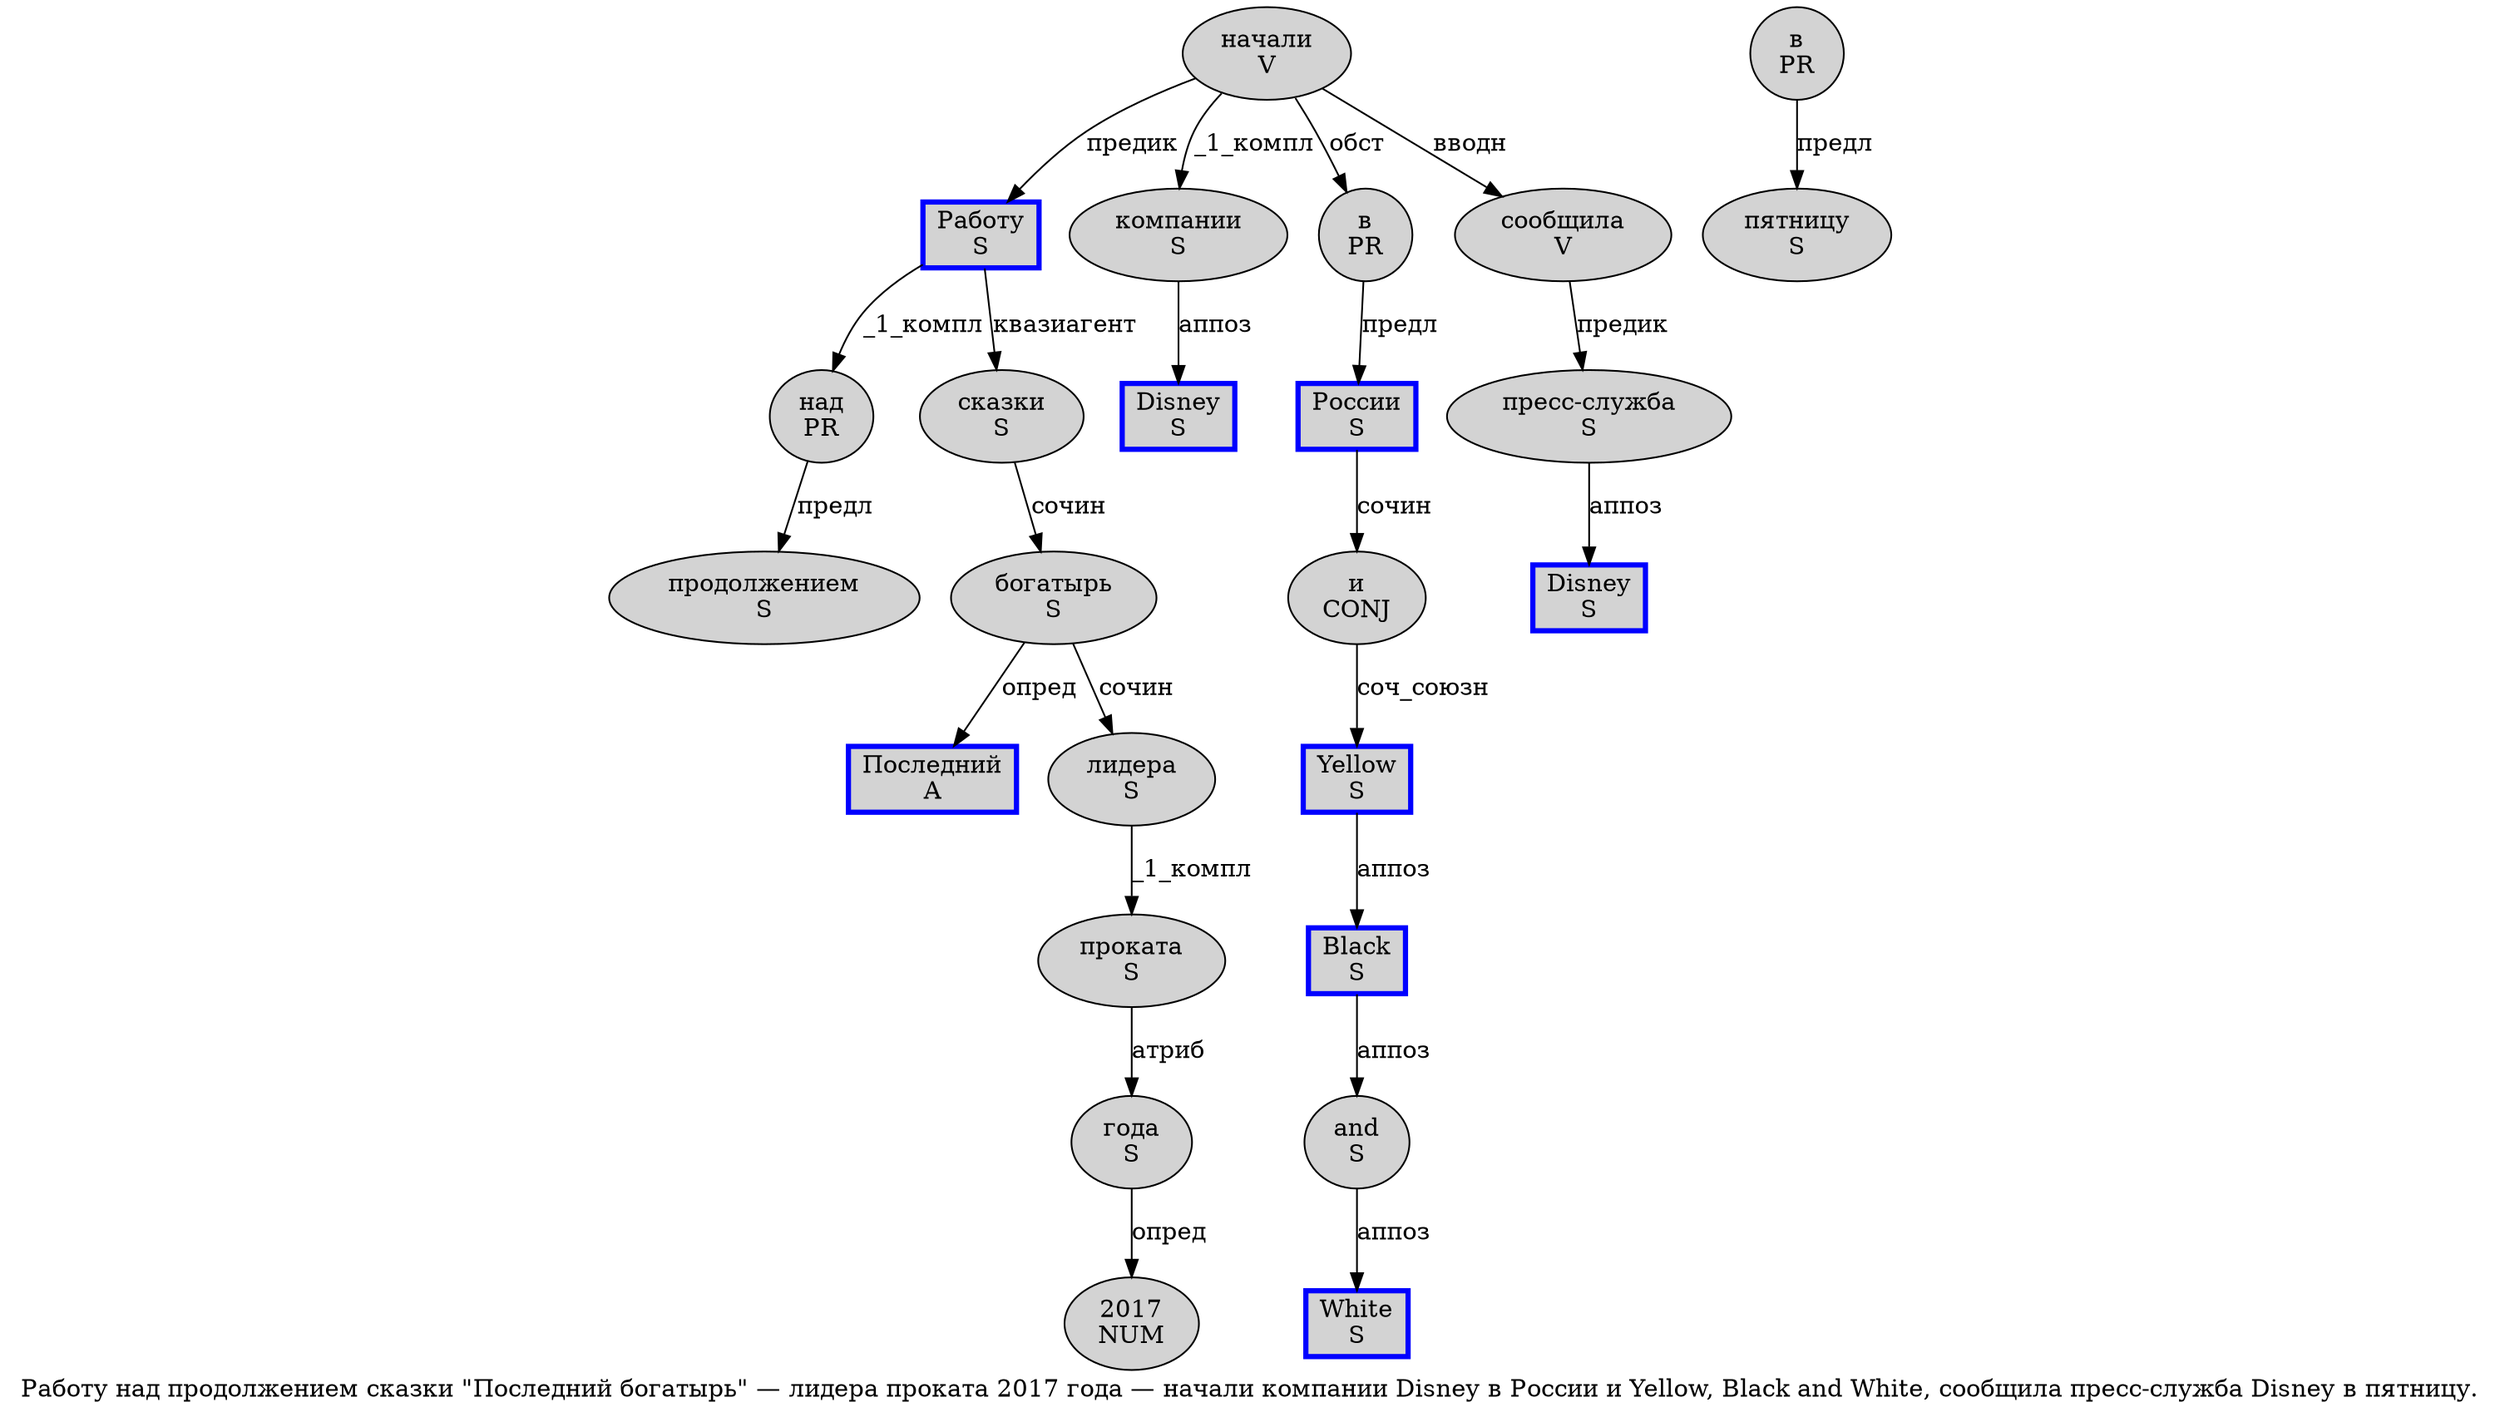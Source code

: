 digraph SENTENCE_483 {
	graph [label="Работу над продолжением сказки \"Последний богатырь\" — лидера проката 2017 года — начали компании Disney в России и Yellow, Black and White, сообщила пресс-служба Disney в пятницу."]
	node [style=filled]
		0 [label="Работу
S" color=blue fillcolor=lightgray penwidth=3 shape=box]
		1 [label="над
PR" color="" fillcolor=lightgray penwidth=1 shape=ellipse]
		2 [label="продолжением
S" color="" fillcolor=lightgray penwidth=1 shape=ellipse]
		3 [label="сказки
S" color="" fillcolor=lightgray penwidth=1 shape=ellipse]
		5 [label="Последний
A" color=blue fillcolor=lightgray penwidth=3 shape=box]
		6 [label="богатырь
S" color="" fillcolor=lightgray penwidth=1 shape=ellipse]
		9 [label="лидера
S" color="" fillcolor=lightgray penwidth=1 shape=ellipse]
		10 [label="проката
S" color="" fillcolor=lightgray penwidth=1 shape=ellipse]
		11 [label="2017
NUM" color="" fillcolor=lightgray penwidth=1 shape=ellipse]
		12 [label="года
S" color="" fillcolor=lightgray penwidth=1 shape=ellipse]
		14 [label="начали
V" color="" fillcolor=lightgray penwidth=1 shape=ellipse]
		15 [label="компании
S" color="" fillcolor=lightgray penwidth=1 shape=ellipse]
		16 [label="Disney
S" color=blue fillcolor=lightgray penwidth=3 shape=box]
		17 [label="в
PR" color="" fillcolor=lightgray penwidth=1 shape=ellipse]
		18 [label="России
S" color=blue fillcolor=lightgray penwidth=3 shape=box]
		19 [label="и
CONJ" color="" fillcolor=lightgray penwidth=1 shape=ellipse]
		20 [label="Yellow
S" color=blue fillcolor=lightgray penwidth=3 shape=box]
		22 [label="Black
S" color=blue fillcolor=lightgray penwidth=3 shape=box]
		23 [label="and
S" color="" fillcolor=lightgray penwidth=1 shape=ellipse]
		24 [label="White
S" color=blue fillcolor=lightgray penwidth=3 shape=box]
		26 [label="сообщила
V" color="" fillcolor=lightgray penwidth=1 shape=ellipse]
		27 [label="пресс-служба
S" color="" fillcolor=lightgray penwidth=1 shape=ellipse]
		28 [label="Disney
S" color=blue fillcolor=lightgray penwidth=3 shape=box]
		29 [label="в
PR" color="" fillcolor=lightgray penwidth=1 shape=ellipse]
		30 [label="пятницу
S" color="" fillcolor=lightgray penwidth=1 shape=ellipse]
			6 -> 5 [label="опред"]
			6 -> 9 [label="сочин"]
			29 -> 30 [label="предл"]
			9 -> 10 [label="_1_компл"]
			14 -> 0 [label="предик"]
			14 -> 15 [label="_1_компл"]
			14 -> 17 [label="обст"]
			14 -> 26 [label="вводн"]
			18 -> 19 [label="сочин"]
			0 -> 1 [label="_1_компл"]
			0 -> 3 [label="квазиагент"]
			1 -> 2 [label="предл"]
			20 -> 22 [label="аппоз"]
			12 -> 11 [label="опред"]
			26 -> 27 [label="предик"]
			15 -> 16 [label="аппоз"]
			19 -> 20 [label="соч_союзн"]
			10 -> 12 [label="атриб"]
			22 -> 23 [label="аппоз"]
			3 -> 6 [label="сочин"]
			27 -> 28 [label="аппоз"]
			17 -> 18 [label="предл"]
			23 -> 24 [label="аппоз"]
}